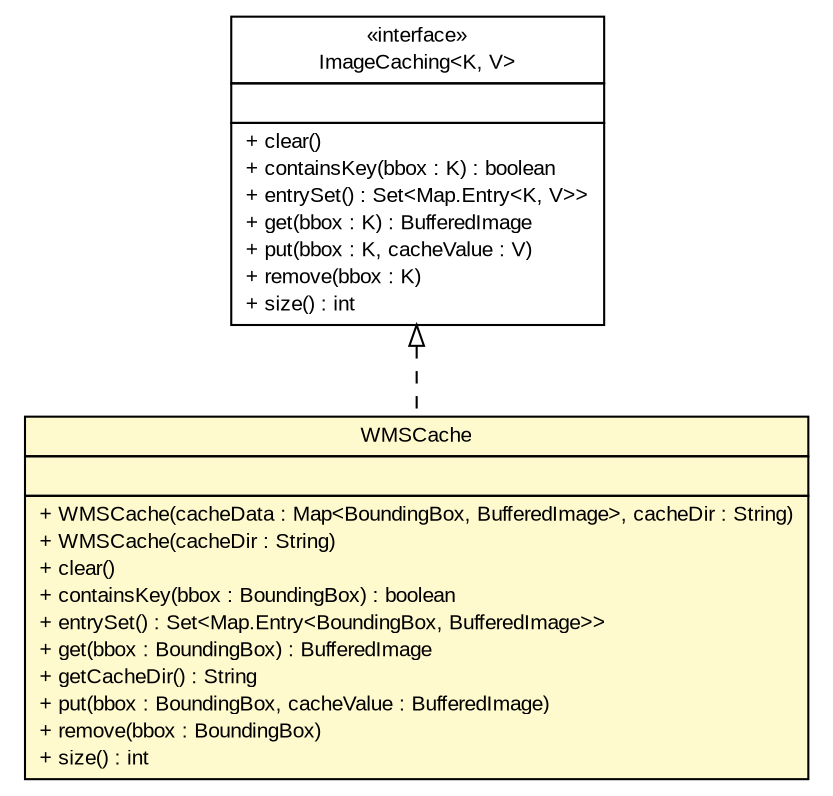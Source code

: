 #!/usr/local/bin/dot
#
# Class diagram 
# Generated by UMLGraph version R5_6 (http://www.umlgraph.org/)
#

digraph G {
	edge [fontname="arial",fontsize=10,labelfontname="arial",labelfontsize=10];
	node [fontname="arial",fontsize=10,shape=plaintext];
	nodesep=0.25;
	ranksep=0.5;
	// nl.mineleni.cbsviewer.servlet.wms.cache.WMSCache
	c1816 [label=<<table title="nl.mineleni.cbsviewer.servlet.wms.cache.WMSCache" border="0" cellborder="1" cellspacing="0" cellpadding="2" port="p" bgcolor="lemonChiffon" href="./WMSCache.html">
		<tr><td><table border="0" cellspacing="0" cellpadding="1">
<tr><td align="center" balign="center"> WMSCache </td></tr>
		</table></td></tr>
		<tr><td><table border="0" cellspacing="0" cellpadding="1">
<tr><td align="left" balign="left">  </td></tr>
		</table></td></tr>
		<tr><td><table border="0" cellspacing="0" cellpadding="1">
<tr><td align="left" balign="left"> + WMSCache(cacheData : Map&lt;BoundingBox, BufferedImage&gt;, cacheDir : String) </td></tr>
<tr><td align="left" balign="left"> + WMSCache(cacheDir : String) </td></tr>
<tr><td align="left" balign="left"> + clear() </td></tr>
<tr><td align="left" balign="left"> + containsKey(bbox : BoundingBox) : boolean </td></tr>
<tr><td align="left" balign="left"> + entrySet() : Set&lt;Map.Entry&lt;BoundingBox, BufferedImage&gt;&gt; </td></tr>
<tr><td align="left" balign="left"> + get(bbox : BoundingBox) : BufferedImage </td></tr>
<tr><td align="left" balign="left"> + getCacheDir() : String </td></tr>
<tr><td align="left" balign="left"> + put(bbox : BoundingBox, cacheValue : BufferedImage) </td></tr>
<tr><td align="left" balign="left"> + remove(bbox : BoundingBox) </td></tr>
<tr><td align="left" balign="left"> + size() : int </td></tr>
		</table></td></tr>
		</table>>, URL="./WMSCache.html", fontname="arial", fontcolor="black", fontsize=10.0];
	// nl.mineleni.cbsviewer.servlet.wms.cache.ImageCaching<K, V>
	c1817 [label=<<table title="nl.mineleni.cbsviewer.servlet.wms.cache.ImageCaching" border="0" cellborder="1" cellspacing="0" cellpadding="2" port="p" href="./ImageCaching.html">
		<tr><td><table border="0" cellspacing="0" cellpadding="1">
<tr><td align="center" balign="center"> &#171;interface&#187; </td></tr>
<tr><td align="center" balign="center"> ImageCaching&lt;K, V&gt; </td></tr>
		</table></td></tr>
		<tr><td><table border="0" cellspacing="0" cellpadding="1">
<tr><td align="left" balign="left">  </td></tr>
		</table></td></tr>
		<tr><td><table border="0" cellspacing="0" cellpadding="1">
<tr><td align="left" balign="left"> + clear() </td></tr>
<tr><td align="left" balign="left"> + containsKey(bbox : K) : boolean </td></tr>
<tr><td align="left" balign="left"> + entrySet() : Set&lt;Map.Entry&lt;K, V&gt;&gt; </td></tr>
<tr><td align="left" balign="left"> + get(bbox : K) : BufferedImage </td></tr>
<tr><td align="left" balign="left"> + put(bbox : K, cacheValue : V) </td></tr>
<tr><td align="left" balign="left"> + remove(bbox : K) </td></tr>
<tr><td align="left" balign="left"> + size() : int </td></tr>
		</table></td></tr>
		</table>>, URL="./ImageCaching.html", fontname="arial", fontcolor="black", fontsize=10.0];
	//nl.mineleni.cbsviewer.servlet.wms.cache.WMSCache implements nl.mineleni.cbsviewer.servlet.wms.cache.ImageCaching<K, V>
	c1817:p -> c1816:p [dir=back,arrowtail=empty,style=dashed];
}

